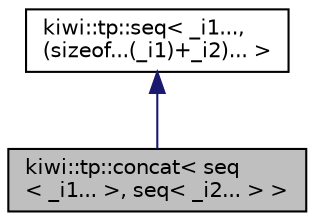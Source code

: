 digraph "kiwi::tp::concat&lt; seq&lt; _i1... &gt;, seq&lt; _i2... &gt; &gt;"
{
 // LATEX_PDF_SIZE
  edge [fontname="Helvetica",fontsize="10",labelfontname="Helvetica",labelfontsize="10"];
  node [fontname="Helvetica",fontsize="10",shape=record];
  Node1 [label="kiwi::tp::concat\< seq\l\< _i1... \>, seq\< _i2... \> \>",height=0.2,width=0.4,color="black", fillcolor="grey75", style="filled", fontcolor="black",tooltip=" "];
  Node2 -> Node1 [dir="back",color="midnightblue",fontsize="10",style="solid",fontname="Helvetica"];
  Node2 [label="kiwi::tp::seq\< _i1...,\l(sizeof...(_i1)+_i2)... \>",height=0.2,width=0.4,color="black", fillcolor="white", style="filled",URL="$structkiwi_1_1tp_1_1seq.html",tooltip=" "];
}
